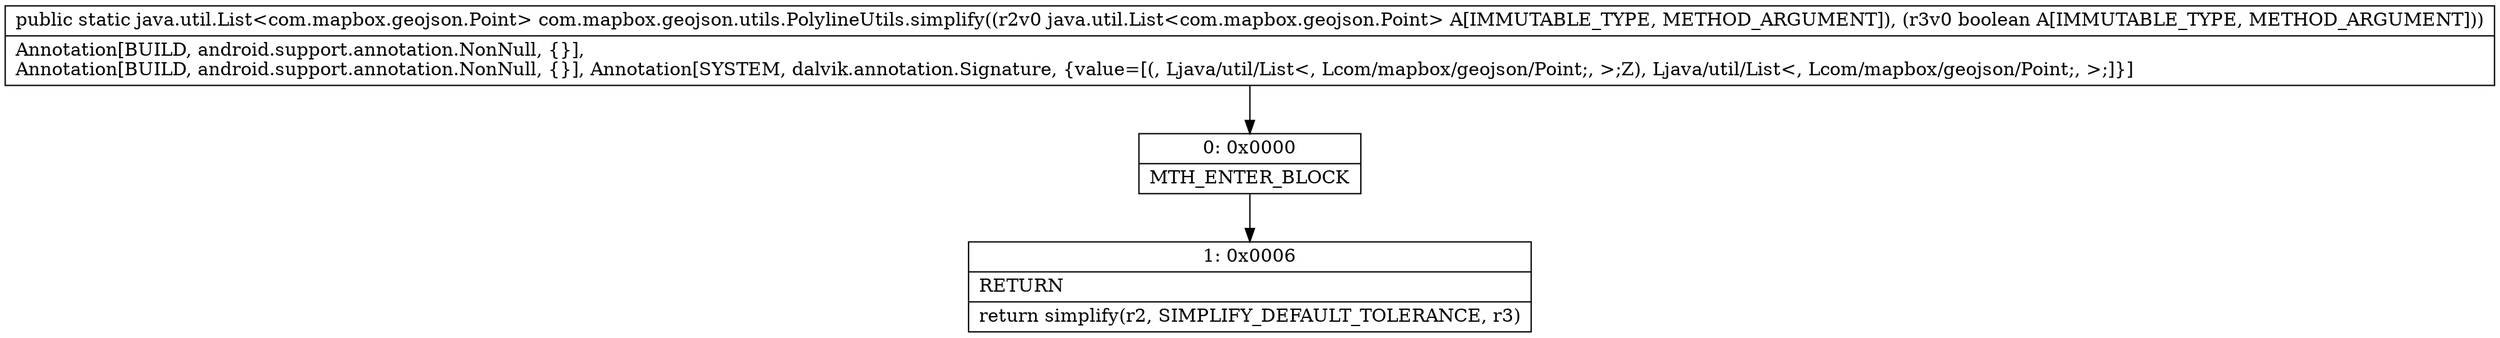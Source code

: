 digraph "CFG forcom.mapbox.geojson.utils.PolylineUtils.simplify(Ljava\/util\/List;Z)Ljava\/util\/List;" {
Node_0 [shape=record,label="{0\:\ 0x0000|MTH_ENTER_BLOCK\l}"];
Node_1 [shape=record,label="{1\:\ 0x0006|RETURN\l|return simplify(r2, SIMPLIFY_DEFAULT_TOLERANCE, r3)\l}"];
MethodNode[shape=record,label="{public static java.util.List\<com.mapbox.geojson.Point\> com.mapbox.geojson.utils.PolylineUtils.simplify((r2v0 java.util.List\<com.mapbox.geojson.Point\> A[IMMUTABLE_TYPE, METHOD_ARGUMENT]), (r3v0 boolean A[IMMUTABLE_TYPE, METHOD_ARGUMENT]))  | Annotation[BUILD, android.support.annotation.NonNull, \{\}], \lAnnotation[BUILD, android.support.annotation.NonNull, \{\}], Annotation[SYSTEM, dalvik.annotation.Signature, \{value=[(, Ljava\/util\/List\<, Lcom\/mapbox\/geojson\/Point;, \>;Z), Ljava\/util\/List\<, Lcom\/mapbox\/geojson\/Point;, \>;]\}]\l}"];
MethodNode -> Node_0;
Node_0 -> Node_1;
}

